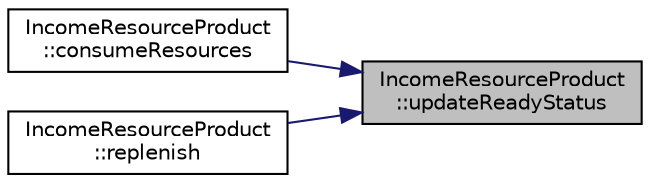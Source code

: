 digraph "IncomeResourceProduct::updateReadyStatus"
{
 // LATEX_PDF_SIZE
  edge [fontname="Helvetica",fontsize="10",labelfontname="Helvetica",labelfontsize="10"];
  node [fontname="Helvetica",fontsize="10",shape=record];
  rankdir="RL";
  Node1 [label="IncomeResourceProduct\l::updateReadyStatus",height=0.2,width=0.4,color="black", fillcolor="grey75", style="filled", fontcolor="black",tooltip="Updates the collection readiness status based on quantity."];
  Node1 -> Node2 [dir="back",color="midnightblue",fontsize="10",style="solid"];
  Node2 [label="IncomeResourceProduct\l::consumeResources",height=0.2,width=0.4,color="black", fillcolor="white", style="filled",URL="$classIncomeResourceProduct.html#af4d7ab588a7a14cbc00c8744b90642af",tooltip="Consumes a specified amount of the resource, reducing the available quantity."];
  Node1 -> Node3 [dir="back",color="midnightblue",fontsize="10",style="solid"];
  Node3 [label="IncomeResourceProduct\l::replenish",height=0.2,width=0.4,color="black", fillcolor="white", style="filled",URL="$classIncomeResourceProduct.html#ae5c8af68d8ba225cfd47e968b14a1737",tooltip="Adds a specified quantity to the resource."];
}
